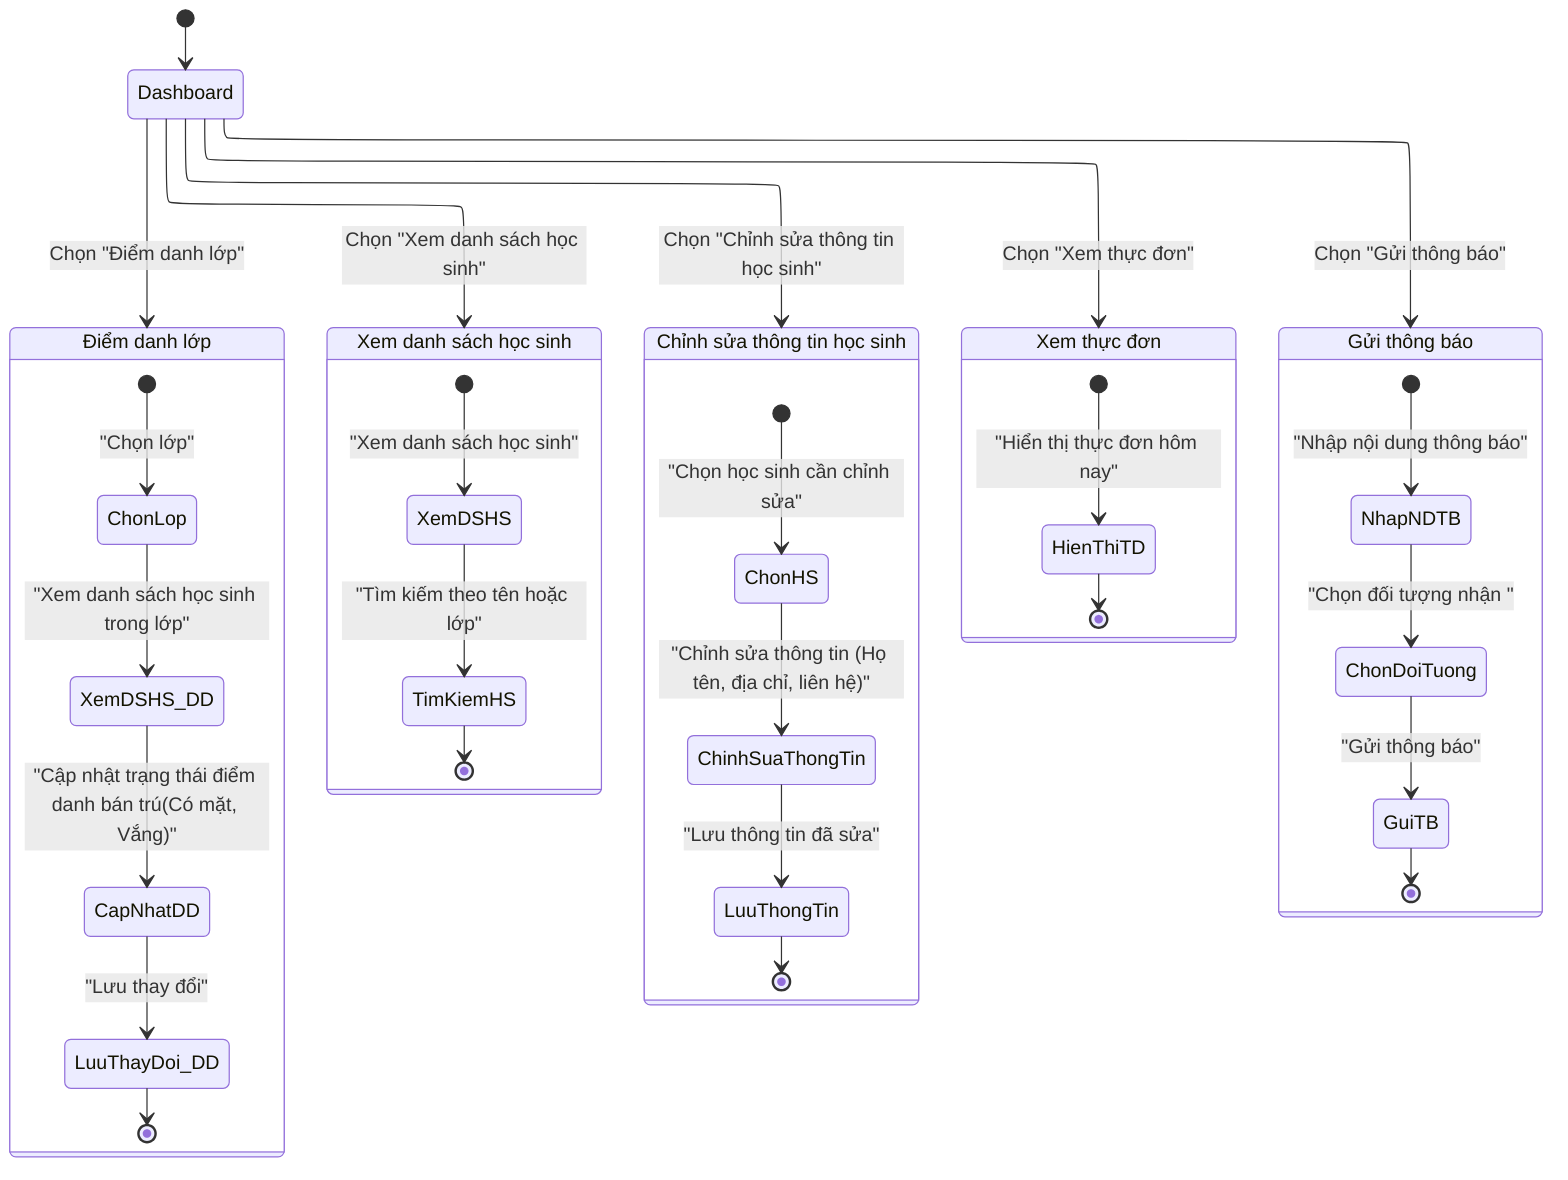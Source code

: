 ---
config:
  layout: elk
  theme: default
---
stateDiagram
  direction TB
  state DD {
    direction TB
    [*] --> ChonLop:"Chọn lớp"
    ChonLop --> XemDSHS_DD:"Xem danh sách học sinh trong lớp"
    XemDSHS_DD --> CapNhatDD:"Cập nhật trạng thái điểm danh bán trú(Có mặt, Vắng)"
    CapNhatDD --> LuuThayDoi_DD:"Lưu thay đổi"
    LuuThayDoi_DD --> [*]
[*]    ChonLop
    XemDSHS_DD
    CapNhatDD
    LuuThayDoi_DD
[*]  }
  state DS {
    direction TB
    [*] --> XemDSHS:"Xem danh sách học sinh"
    XemDSHS --> TimKiemHS:"Tìm kiếm theo tên hoặc lớp"
    TimKiemHS --> [*]
[*]    XemDSHS
    TimKiemHS
[*]  }
  state CHS {
    direction TB
    [*] --> ChonHS:"Chọn học sinh cần chỉnh sửa"
    ChonHS --> ChinhSuaThongTin:"Chỉnh sửa thông tin (Họ tên, địa chỉ, liên hệ)"
    ChinhSuaThongTin --> LuuThongTin:"Lưu thông tin đã sửa"
    LuuThongTin --> [*]
[*]    ChonHS
    ChinhSuaThongTin
    LuuThongTin
[*]  }
  state TX {
    direction TB
    [*] --> HienThiTD:"Hiển thị thực đơn hôm nay"
    HienThiTD --> [*]
[*]    HienThiTD
[*]  }
  state GTB {
    direction TB
    [*] --> NhapNDTB:"Nhập nội dung thông báo"
    NhapNDTB --> ChonDoiTuong:"Chọn đối tượng nhận "
    ChonDoiTuong --> GuiTB:"Gửi thông báo"
    GuiTB --> [*]
[*]    NhapNDTB
    ChonDoiTuong
    GuiTB
[*]  }
  [*] --> Dashboard
  Dashboard --> DD:Chọn "Điểm danh lớp"
  Dashboard --> DS:Chọn "Xem danh sách học sinh"
  Dashboard --> CHS:Chọn "Chỉnh sửa thông tin học sinh"
  Dashboard --> TX:Chọn "Xem thực đơn"
  Dashboard --> GTB:Chọn "Gửi thông báo"
  DD:Điểm danh lớp
  DS:Xem danh sách học sinh
  CHS:Chỉnh sửa thông tin học sinh
  TX:Xem thực đơn
  GTB:Gửi thông báo